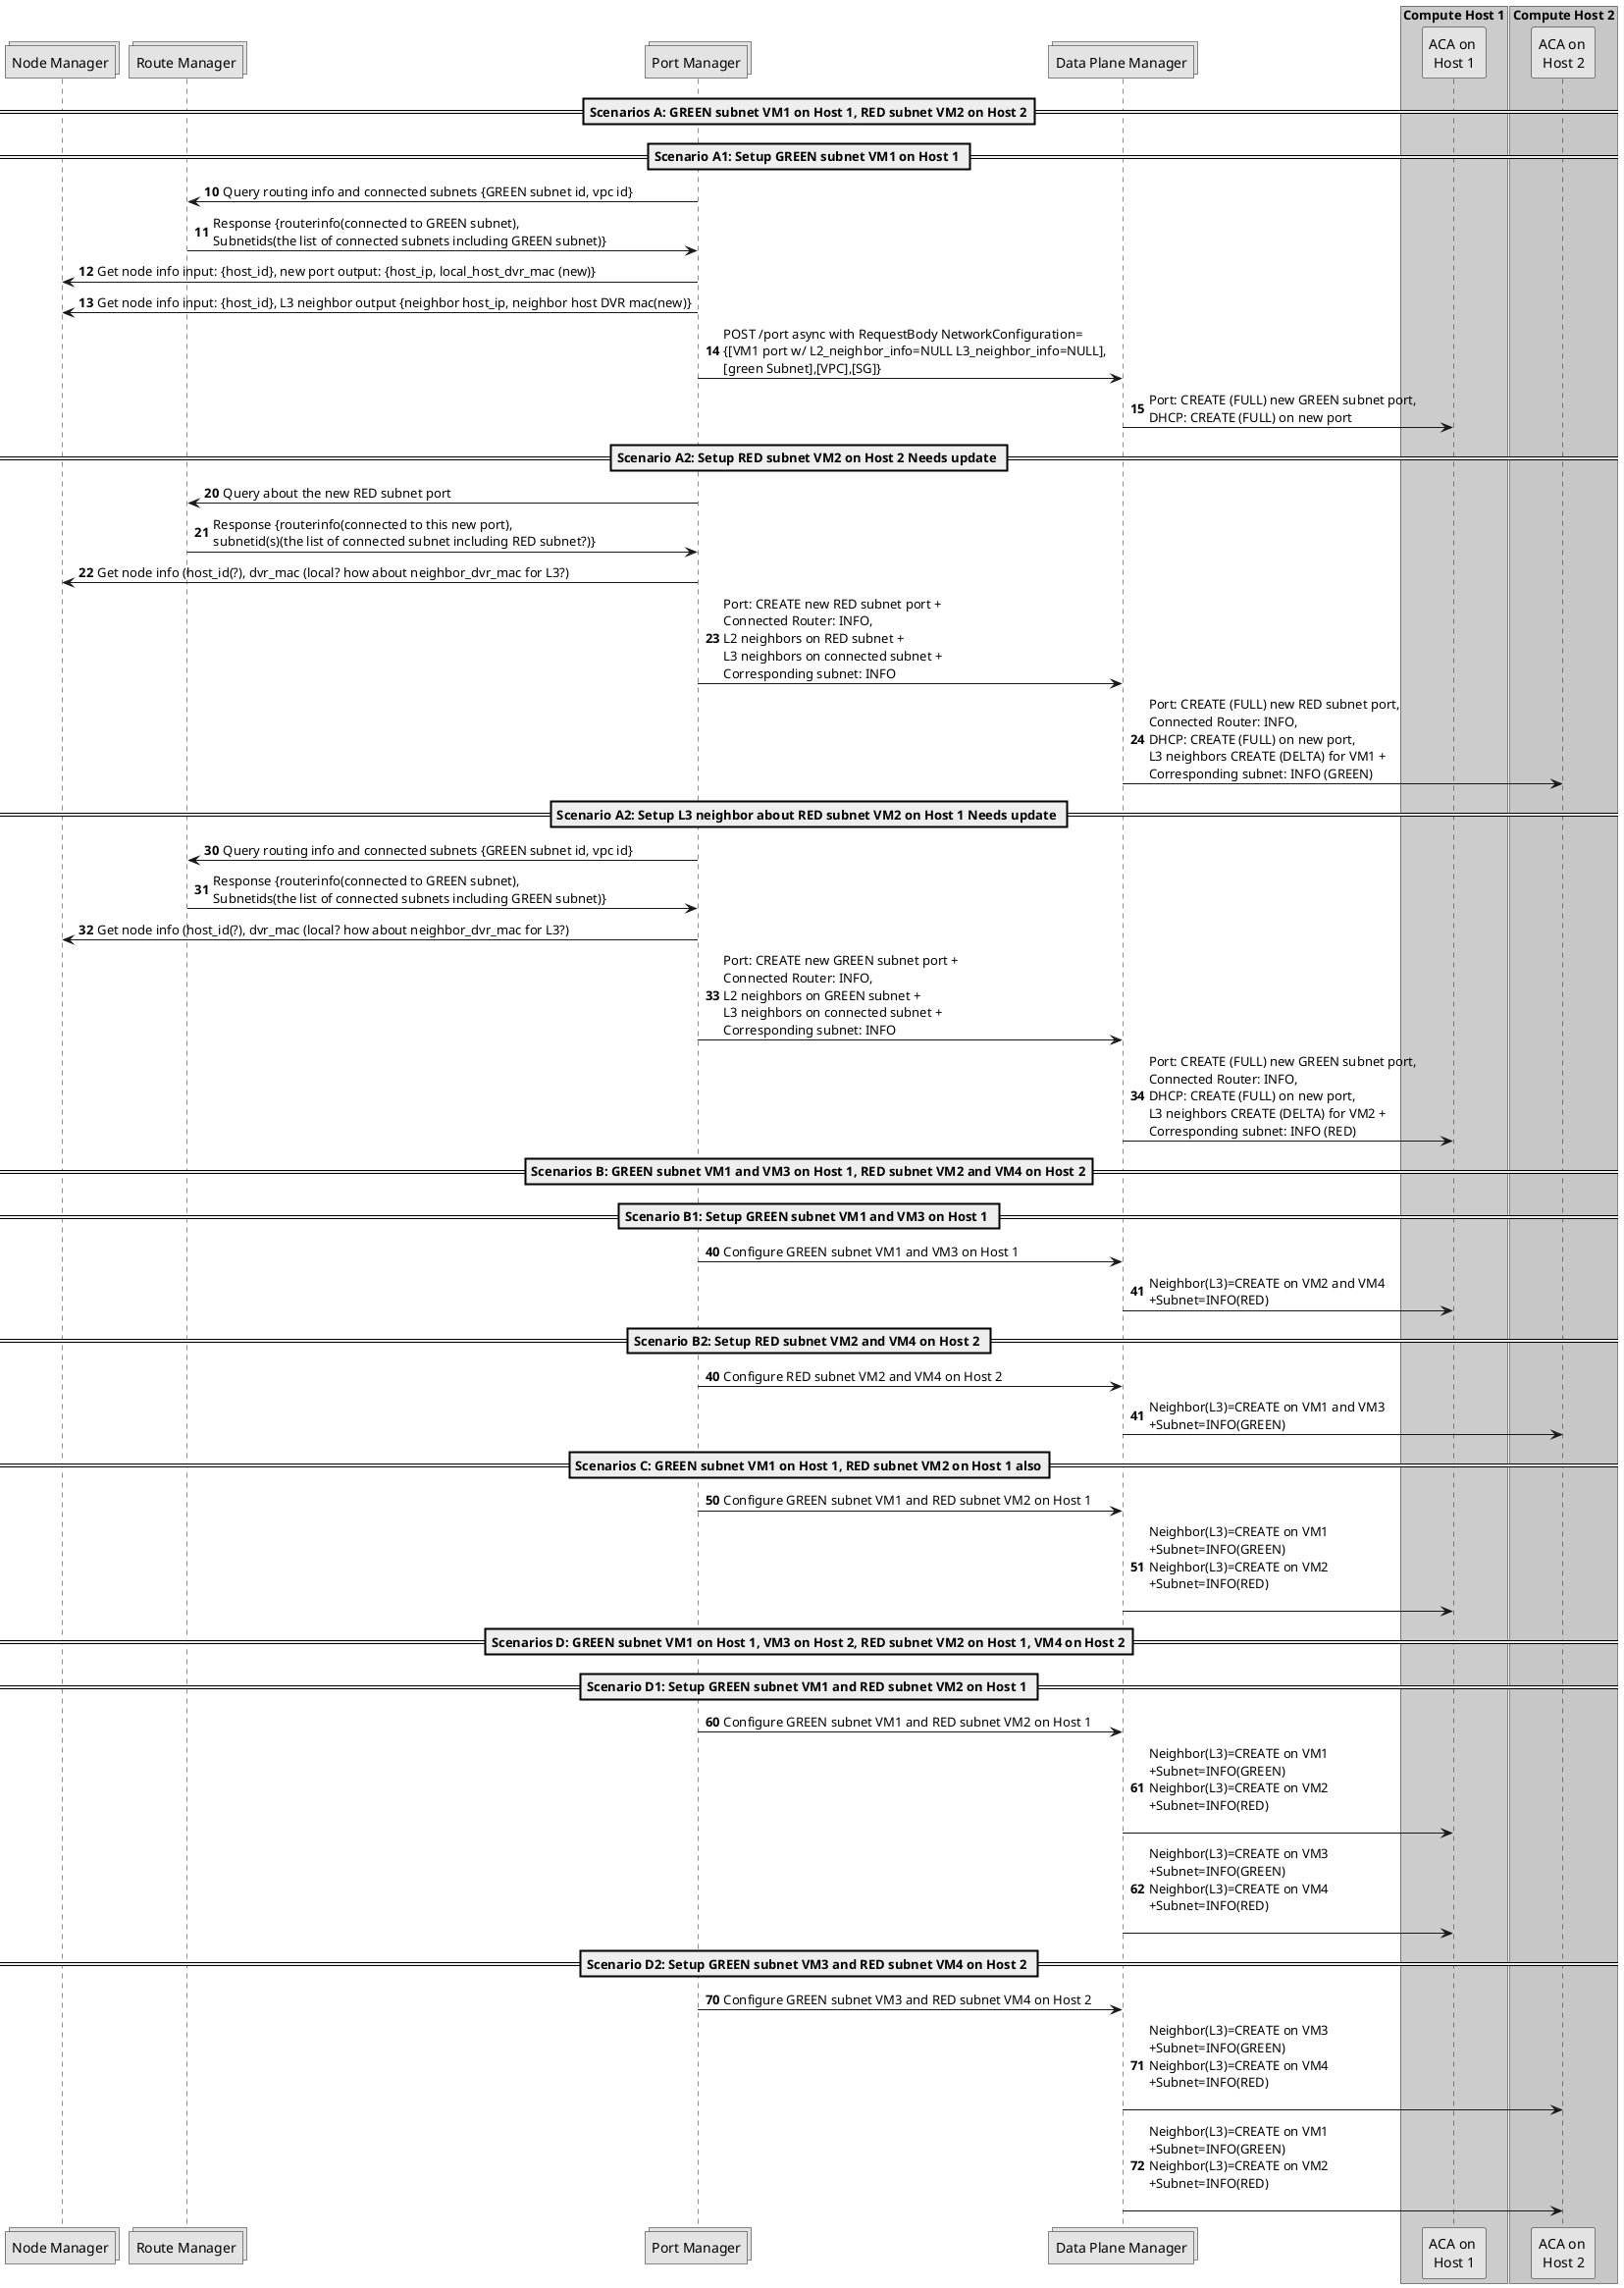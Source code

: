 ' Copyright 2019 The Alcor Authors.

' Licensed under the Apache License, Version 2.0 (the "License");
'        you may not use this file except in compliance with the License.
'        You may obtain a copy of the License at

'        http://www.apache.org/licenses/LICENSE-2.0

'        Unless required by applicable law or agreed to in writing, software
'        distributed under the License is distributed on an "AS IS" BASIS,
'        WITHOUT WARRANTIES OR CONDITIONS OF ANY KIND, either express or implied.
'        See the License for the specific language governing permissions and
'        limitations under the License.

@startuml

skinparam monochrome true

collections "Node Manager"
collections "Route Manager"
collections "Port Manager"
collections "Data Plane Manager"

box "Compute Host 1" #LightBlue
participant "ACA on \nHost 1"
end box

box "Compute Host 2" #LightGreen
participant "ACA on \nHost 2"
end box

==Scenarios A: GREEN subnet VM1 on Host 1, RED subnet VM2 on Host 2==

==Scenario A1: Setup GREEN subnet VM1 on Host 1 ==
autonumber 10
"Port Manager" -> "Route Manager": Query routing info and connected subnets {GREEN subnet id, vpc id}
"Route Manager" -> "Port Manager": Response {routerinfo(connected to GREEN subnet),\nSubnetids(the list of connected subnets including GREEN subnet)}
"Port Manager" -> "Node Manager": Get node info input: {host_id}, new port output: {host_ip, local_host_dvr_mac (new)}
"Port Manager" -> "Node Manager": Get node info input: {host_id}, L3 neighbor output {neighbor host_ip, neighbor host DVR mac(new)}
"Port Manager" -> "Data Plane Manager": POST /port async with RequestBody NetworkConfiguration=\n{[VM1 port w/ L2_neighbor_info=NULL L3_neighbor_info=NULL],\n[green Subnet],[VPC],[SG]}
"Data Plane Manager" -> "ACA on \nHost 1": Port: CREATE (FULL) new GREEN subnet port, \nDHCP: CREATE (FULL) on new port

==Scenario A2: Setup RED subnet VM2 on Host 2 Needs update ==
autonumber 20
"Port Manager" -> "Route Manager": Query about the new RED subnet port
"Route Manager" -> "Port Manager": Response {routerinfo(connected to this new port),\nsubnetid(s)(the list of connected subnet including RED subnet?)}
"Port Manager" -> "Node Manager": Get node info (host_id(?), dvr_mac (local? how about neighbor_dvr_mac for L3?)
"Port Manager" -> "Data Plane Manager": Port: CREATE new RED subnet port + \nConnected Router: INFO, \nL2 neighbors on RED subnet + \nL3 neighbors on connected subnet + \nCorresponding subnet: INFO
"Data Plane Manager" -> "ACA on \nHost 2": Port: CREATE (FULL) new RED subnet port, \nConnected Router: INFO, \nDHCP: CREATE (FULL) on new port, \nL3 neighbors CREATE (DELTA) for VM1 + \nCorresponding subnet: INFO (GREEN)

==Scenario A2: Setup L3 neighbor about RED subnet VM2 on Host 1 Needs update ==
autonumber 30
"Port Manager" -> "Route Manager": Query routing info and connected subnets {GREEN subnet id, vpc id}
"Route Manager" -> "Port Manager": Response {routerinfo(connected to GREEN subnet),\nSubnetids(the list of connected subnets including GREEN subnet)}
"Port Manager" -> "Node Manager": Get node info (host_id(?), dvr_mac (local? how about neighbor_dvr_mac for L3?)
"Port Manager" -> "Data Plane Manager": Port: CREATE new GREEN subnet port + \nConnected Router: INFO, \nL2 neighbors on GREEN subnet + \nL3 neighbors on connected subnet + \nCorresponding subnet: INFO
"Data Plane Manager" -> "ACA on \nHost 1": Port: CREATE (FULL) new GREEN subnet port, \nConnected Router: INFO, \nDHCP: CREATE (FULL) on new port, \nL3 neighbors CREATE (DELTA) for VM2 + \nCorresponding subnet: INFO (RED)

==Scenarios B: GREEN subnet VM1 and VM3 on Host 1, RED subnet VM2 and VM4 on Host 2==

==Scenario B1: Setup GREEN subnet VM1 and VM3 on Host 1 ==
autonumber 40
"Port Manager" -> "Data Plane Manager": Configure GREEN subnet VM1 and VM3 on Host 1
"Data Plane Manager" -> "ACA on \nHost 1": Neighbor(L3)=CREATE on VM2 and VM4\n+Subnet=INFO(RED)

==Scenario B2: Setup RED subnet VM2 and VM4 on Host 2 ==
autonumber 40
"Port Manager" -> "Data Plane Manager": Configure RED subnet VM2 and VM4 on Host 2
"Data Plane Manager" -> "ACA on \nHost 2": Neighbor(L3)=CREATE on VM1 and VM3\n+Subnet=INFO(GREEN)


==Scenarios C: GREEN subnet VM1 on Host 1, RED subnet VM2 on Host 1 also==

autonumber 50
"Port Manager" -> "Data Plane Manager": Configure GREEN subnet VM1 and RED subnet VM2 on Host 1
"Data Plane Manager" -> "ACA on \nHost 1": Neighbor(L3)=CREATE on VM1\n+Subnet=INFO(GREEN)\nNeighbor(L3)=CREATE on VM2\n+Subnet=INFO(RED)\n


==Scenarios D: GREEN subnet VM1 on Host 1, VM3 on Host 2, RED subnet VM2 on Host 1, VM4 on Host 2==

==Scenario D1: Setup GREEN subnet VM1 and RED subnet VM2 on Host 1 ==
autonumber 60
"Port Manager" -> "Data Plane Manager": Configure GREEN subnet VM1 and RED subnet VM2 on Host 1
"Data Plane Manager" -> "ACA on \nHost 1": Neighbor(L3)=CREATE on VM1\n+Subnet=INFO(GREEN)\nNeighbor(L3)=CREATE on VM2\n+Subnet=INFO(RED)\n
"Data Plane Manager" -> "ACA on \nHost 1": Neighbor(L3)=CREATE on VM3\n+Subnet=INFO(GREEN)\nNeighbor(L3)=CREATE on VM4\n+Subnet=INFO(RED)\n

==Scenario D2: Setup GREEN subnet VM3 and RED subnet VM4 on Host 2 ==
autonumber 70
"Port Manager" -> "Data Plane Manager": Configure GREEN subnet VM3 and RED subnet VM4 on Host 2
"Data Plane Manager" -> "ACA on \nHost 2": Neighbor(L3)=CREATE on VM3\n+Subnet=INFO(GREEN)\nNeighbor(L3)=CREATE on VM4\n+Subnet=INFO(RED)\n
"Data Plane Manager" -> "ACA on \nHost 2": Neighbor(L3)=CREATE on VM1\n+Subnet=INFO(GREEN)\nNeighbor(L3)=CREATE on VM2\n+Subnet=INFO(RED)\n



@enduml

